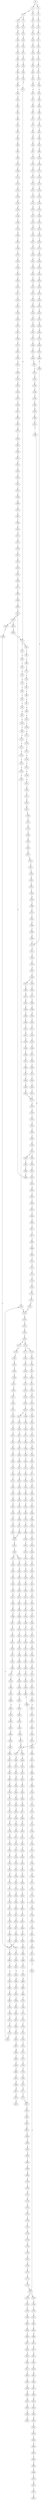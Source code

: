 strict digraph  {
	S0 -> S1 [ label = G ];
	S0 -> S2 [ label = A ];
	S1 -> S3 [ label = G ];
	S1 -> S4 [ label = A ];
	S2 -> S5 [ label = A ];
	S3 -> S6 [ label = G ];
	S3 -> S7 [ label = C ];
	S4 -> S8 [ label = G ];
	S5 -> S9 [ label = C ];
	S6 -> S10 [ label = T ];
	S7 -> S11 [ label = C ];
	S8 -> S12 [ label = C ];
	S9 -> S13 [ label = C ];
	S10 -> S14 [ label = G ];
	S11 -> S15 [ label = C ];
	S12 -> S16 [ label = A ];
	S13 -> S17 [ label = C ];
	S14 -> S18 [ label = T ];
	S15 -> S19 [ label = G ];
	S16 -> S20 [ label = G ];
	S17 -> S21 [ label = G ];
	S18 -> S22 [ label = T ];
	S19 -> S23 [ label = T ];
	S20 -> S24 [ label = T ];
	S21 -> S25 [ label = T ];
	S22 -> S26 [ label = C ];
	S23 -> S27 [ label = C ];
	S24 -> S28 [ label = G ];
	S25 -> S29 [ label = A ];
	S26 -> S30 [ label = C ];
	S27 -> S31 [ label = C ];
	S28 -> S32 [ label = C ];
	S29 -> S33 [ label = C ];
	S30 -> S34 [ label = A ];
	S31 -> S35 [ label = A ];
	S32 -> S36 [ label = A ];
	S33 -> S37 [ label = A ];
	S34 -> S38 [ label = G ];
	S35 -> S39 [ label = G ];
	S36 -> S40 [ label = A ];
	S37 -> S41 [ label = G ];
	S38 -> S42 [ label = C ];
	S39 -> S43 [ label = T ];
	S40 -> S44 [ label = C ];
	S41 -> S45 [ label = C ];
	S42 -> S46 [ label = A ];
	S43 -> S47 [ label = A ];
	S44 -> S48 [ label = A ];
	S45 -> S49 [ label = A ];
	S46 -> S50 [ label = G ];
	S47 -> S51 [ label = G ];
	S48 -> S52 [ label = G ];
	S49 -> S53 [ label = G ];
	S50 -> S54 [ label = A ];
	S51 -> S55 [ label = G ];
	S51 -> S56 [ label = C ];
	S52 -> S57 [ label = C ];
	S53 -> S58 [ label = G ];
	S54 -> S59 [ label = T ];
	S55 -> S60 [ label = G ];
	S56 -> S61 [ label = T ];
	S57 -> S62 [ label = T ];
	S58 -> S63 [ label = T ];
	S59 -> S64 [ label = A ];
	S60 -> S65 [ label = T ];
	S61 -> S66 [ label = C ];
	S62 -> S67 [ label = A ];
	S63 -> S68 [ label = G ];
	S64 -> S69 [ label = A ];
	S65 -> S70 [ label = C ];
	S66 -> S71 [ label = C ];
	S67 -> S72 [ label = C ];
	S68 -> S73 [ label = C ];
	S69 -> S74 [ label = A ];
	S70 -> S75 [ label = A ];
	S71 -> S76 [ label = A ];
	S72 -> S77 [ label = G ];
	S73 -> S78 [ label = A ];
	S74 -> S79 [ label = A ];
	S75 -> S80 [ label = C ];
	S76 -> S81 [ label = C ];
	S77 -> S82 [ label = A ];
	S78 -> S83 [ label = C ];
	S79 -> S84 [ label = A ];
	S80 -> S85 [ label = T ];
	S81 -> S86 [ label = C ];
	S82 -> S87 [ label = G ];
	S83 -> S88 [ label = G ];
	S84 -> S89 [ label = C ];
	S85 -> S90 [ label = C ];
	S86 -> S91 [ label = G ];
	S87 -> S92 [ label = A ];
	S88 -> S93 [ label = C ];
	S89 -> S94 [ label = T ];
	S90 -> S95 [ label = G ];
	S91 -> S96 [ label = G ];
	S92 -> S97 [ label = A ];
	S93 -> S98 [ label = G ];
	S94 -> S99 [ label = T ];
	S95 -> S100 [ label = C ];
	S96 -> S101 [ label = A ];
	S97 -> S102 [ label = C ];
	S98 -> S103 [ label = G ];
	S99 -> S104 [ label = T ];
	S100 -> S105 [ label = T ];
	S101 -> S106 [ label = C ];
	S102 -> S107 [ label = T ];
	S103 -> S108 [ label = T ];
	S104 -> S109 [ label = G ];
	S105 -> S110 [ label = T ];
	S106 -> S111 [ label = G ];
	S107 -> S112 [ label = G ];
	S108 -> S113 [ label = G ];
	S109 -> S114 [ label = C ];
	S110 -> S115 [ label = C ];
	S111 -> S116 [ label = T ];
	S112 -> S117 [ label = G ];
	S113 -> S118 [ label = C ];
	S114 -> S119 [ label = C ];
	S115 -> S120 [ label = A ];
	S116 -> S121 [ label = C ];
	S117 -> S122 [ label = C ];
	S118 -> S123 [ label = C ];
	S119 -> S124 [ label = G ];
	S120 -> S125 [ label = T ];
	S121 -> S126 [ label = G ];
	S122 -> S127 [ label = G ];
	S123 -> S128 [ label = G ];
	S124 -> S129 [ label = T ];
	S125 -> S130 [ label = C ];
	S126 -> S131 [ label = T ];
	S127 -> S132 [ label = C ];
	S128 -> S133 [ label = C ];
	S129 -> S134 [ label = A ];
	S130 -> S135 [ label = C ];
	S131 -> S136 [ label = G ];
	S132 -> S137 [ label = A ];
	S133 -> S138 [ label = A ];
	S134 -> S139 [ label = G ];
	S135 -> S140 [ label = A ];
	S136 -> S141 [ label = A ];
	S137 -> S142 [ label = G ];
	S138 -> S143 [ label = A ];
	S139 -> S144 [ label = C ];
	S140 -> S145 [ label = G ];
	S141 -> S146 [ label = C ];
	S142 -> S147 [ label = C ];
	S143 -> S148 [ label = C ];
	S144 -> S149 [ label = C ];
	S145 -> S150 [ label = A ];
	S146 -> S151 [ label = C ];
	S147 -> S152 [ label = G ];
	S148 -> S153 [ label = C ];
	S149 -> S154 [ label = G ];
	S150 -> S155 [ label = A ];
	S151 -> S156 [ label = G ];
	S152 -> S157 [ label = G ];
	S153 -> S158 [ label = A ];
	S154 -> S159 [ label = G ];
	S155 -> S160 [ label = C ];
	S156 -> S161 [ label = G ];
	S157 -> S162 [ label = G ];
	S158 -> S163 [ label = G ];
	S159 -> S164 [ label = T ];
	S160 -> S165 [ label = C ];
	S161 -> S166 [ label = T ];
	S162 -> S167 [ label = T ];
	S163 -> S168 [ label = T ];
	S164 -> S169 [ label = G ];
	S165 -> S170 [ label = A ];
	S165 -> S171 [ label = G ];
	S166 -> S172 [ label = C ];
	S167 -> S173 [ label = G ];
	S168 -> S174 [ label = C ];
	S169 -> S175 [ label = A ];
	S170 -> S176 [ label = G ];
	S170 -> S177 [ label = C ];
	S171 -> S178 [ label = G ];
	S172 -> S179 [ label = G ];
	S173 -> S180 [ label = C ];
	S174 -> S181 [ label = G ];
	S175 -> S182 [ label = C ];
	S176 -> S183 [ label = A ];
	S177 -> S184 [ label = C ];
	S178 -> S185 [ label = A ];
	S179 -> S186 [ label = C ];
	S180 -> S187 [ label = C ];
	S181 -> S188 [ label = C ];
	S182 -> S189 [ label = G ];
	S183 -> S190 [ label = C ];
	S184 -> S191 [ label = A ];
	S185 -> S192 [ label = C ];
	S186 -> S193 [ label = G ];
	S187 -> S194 [ label = G ];
	S188 -> S195 [ label = G ];
	S189 -> S196 [ label = T ];
	S190 -> S197 [ label = T ];
	S191 -> S198 [ label = C ];
	S192 -> S199 [ label = G ];
	S193 -> S200 [ label = T ];
	S194 -> S201 [ label = C ];
	S195 -> S202 [ label = C ];
	S196 -> S203 [ label = G ];
	S197 -> S204 [ label = C ];
	S198 -> S205 [ label = C ];
	S199 -> S206 [ label = C ];
	S200 -> S207 [ label = A ];
	S201 -> S208 [ label = C ];
	S202 -> S209 [ label = A ];
	S203 -> S210 [ label = G ];
	S204 -> S211 [ label = C ];
	S205 -> S212 [ label = C ];
	S206 -> S213 [ label = C ];
	S207 -> S214 [ label = G ];
	S208 -> S215 [ label = G ];
	S209 -> S216 [ label = G ];
	S210 -> S217 [ label = G ];
	S211 -> S218 [ label = C ];
	S212 -> S219 [ label = C ];
	S213 -> S220 [ label = C ];
	S214 -> S221 [ label = C ];
	S215 -> S222 [ label = G ];
	S216 -> S223 [ label = C ];
	S217 -> S224 [ label = T ];
	S218 -> S225 [ label = A ];
	S219 -> S226 [ label = T ];
	S220 -> S227 [ label = A ];
	S221 -> S228 [ label = C ];
	S222 -> S229 [ label = T ];
	S223 -> S230 [ label = C ];
	S224 -> S231 [ label = A ];
	S225 -> S232 [ label = T ];
	S226 -> S233 [ label = T ];
	S227 -> S234 [ label = T ];
	S228 -> S235 [ label = G ];
	S229 -> S236 [ label = G ];
	S230 -> S237 [ label = G ];
	S231 -> S238 [ label = C ];
	S232 -> S239 [ label = C ];
	S233 -> S240 [ label = C ];
	S234 -> S241 [ label = C ];
	S235 -> S242 [ label = C ];
	S236 -> S243 [ label = G ];
	S237 -> S244 [ label = G ];
	S238 -> S245 [ label = T ];
	S239 -> S246 [ label = T ];
	S240 -> S247 [ label = C ];
	S240 -> S248 [ label = G ];
	S241 -> S249 [ label = G ];
	S242 -> S250 [ label = T ];
	S243 -> S251 [ label = T ];
	S244 -> S252 [ label = T ];
	S245 -> S253 [ label = A ];
	S246 -> S254 [ label = G ];
	S247 -> S255 [ label = T ];
	S248 -> S256 [ label = A ];
	S249 -> S257 [ label = T ];
	S250 -> S258 [ label = G ];
	S251 -> S259 [ label = G ];
	S252 -> S260 [ label = G ];
	S253 -> S261 [ label = T ];
	S254 -> S262 [ label = C ];
	S255 -> S263 [ label = G ];
	S256 -> S264 [ label = T ];
	S257 -> S265 [ label = C ];
	S258 -> S266 [ label = G ];
	S259 -> S267 [ label = G ];
	S260 -> S268 [ label = G ];
	S261 -> S269 [ label = T ];
	S262 -> S270 [ label = C ];
	S263 -> S271 [ label = T ];
	S264 -> S272 [ label = C ];
	S265 -> S273 [ label = C ];
	S266 -> S274 [ label = A ];
	S267 -> S275 [ label = A ];
	S268 -> S276 [ label = A ];
	S269 -> S277 [ label = G ];
	S270 -> S278 [ label = A ];
	S271 -> S279 [ label = C ];
	S272 -> S280 [ label = G ];
	S273 -> S281 [ label = T ];
	S274 -> S282 [ label = A ];
	S275 -> S283 [ label = A ];
	S276 -> S284 [ label = A ];
	S277 -> S285 [ label = G ];
	S278 -> S286 [ label = G ];
	S279 -> S287 [ label = C ];
	S280 -> S288 [ label = T ];
	S281 -> S289 [ label = C ];
	S282 -> S290 [ label = G ];
	S283 -> S291 [ label = C ];
	S284 -> S292 [ label = G ];
	S285 -> S293 [ label = A ];
	S286 -> S294 [ label = T ];
	S287 -> S295 [ label = T ];
	S288 -> S296 [ label = T ];
	S289 -> S297 [ label = T ];
	S290 -> S298 [ label = A ];
	S291 -> S299 [ label = C ];
	S292 -> S300 [ label = A ];
	S293 -> S301 [ label = A ];
	S294 -> S302 [ label = C ];
	S295 -> S303 [ label = T ];
	S296 -> S304 [ label = T ];
	S297 -> S305 [ label = T ];
	S298 -> S306 [ label = A ];
	S299 -> S307 [ label = T ];
	S300 -> S308 [ label = A ];
	S301 -> S309 [ label = C ];
	S302 -> S310 [ label = G ];
	S303 -> S311 [ label = G ];
	S304 -> S312 [ label = G ];
	S305 -> S313 [ label = C ];
	S306 -> S314 [ label = C ];
	S307 -> S315 [ label = C ];
	S308 -> S314 [ label = C ];
	S309 -> S316 [ label = G ];
	S310 -> S317 [ label = T ];
	S311 -> S318 [ label = T ];
	S312 -> S319 [ label = T ];
	S313 -> S320 [ label = T ];
	S314 -> S321 [ label = G ];
	S315 -> S322 [ label = G ];
	S316 -> S323 [ label = G ];
	S317 -> S324 [ label = A ];
	S318 -> S325 [ label = A ];
	S319 -> S326 [ label = A ];
	S320 -> S327 [ label = C ];
	S321 -> S328 [ label = G ];
	S322 -> S329 [ label = G ];
	S323 -> S330 [ label = T ];
	S324 -> S331 [ label = A ];
	S325 -> S332 [ label = G ];
	S326 -> S333 [ label = G ];
	S327 -> S334 [ label = G ];
	S328 -> S335 [ label = C ];
	S329 -> S336 [ label = C ];
	S330 -> S337 [ label = A ];
	S331 -> S338 [ label = G ];
	S332 -> S339 [ label = G ];
	S333 -> S340 [ label = G ];
	S334 -> S341 [ label = G ];
	S335 -> S342 [ label = A ];
	S336 -> S343 [ label = A ];
	S337 -> S344 [ label = C ];
	S338 -> S345 [ label = A ];
	S339 -> S346 [ label = A ];
	S340 -> S347 [ label = A ];
	S341 -> S348 [ label = A ];
	S342 -> S349 [ label = C ];
	S343 -> S350 [ label = C ];
	S344 -> S351 [ label = G ];
	S345 -> S352 [ label = C ];
	S346 -> S353 [ label = G ];
	S347 -> S354 [ label = A ];
	S348 -> S355 [ label = G ];
	S349 -> S356 [ label = C ];
	S349 -> S357 [ label = T ];
	S350 -> S358 [ label = G ];
	S351 -> S359 [ label = A ];
	S352 -> S360 [ label = G ];
	S353 -> S361 [ label = A ];
	S354 -> S362 [ label = A ];
	S355 -> S363 [ label = A ];
	S356 -> S364 [ label = G ];
	S357 -> S365 [ label = G ];
	S358 -> S366 [ label = C ];
	S359 -> S367 [ label = A ];
	S360 -> S368 [ label = G ];
	S361 -> S369 [ label = G ];
	S362 -> S370 [ label = G ];
	S363 -> S371 [ label = G ];
	S364 -> S372 [ label = G ];
	S365 -> S373 [ label = G ];
	S366 -> S374 [ label = G ];
	S367 -> S375 [ label = G ];
	S368 -> S376 [ label = C ];
	S369 -> S377 [ label = G ];
	S370 -> S378 [ label = G ];
	S371 -> S379 [ label = G ];
	S372 -> S380 [ label = G ];
	S373 -> S381 [ label = G ];
	S374 -> S382 [ label = C ];
	S375 -> S383 [ label = A ];
	S376 -> S384 [ label = T ];
	S377 -> S385 [ label = T ];
	S378 -> S386 [ label = T ];
	S379 -> S387 [ label = T ];
	S380 -> S388 [ label = A ];
	S381 -> S389 [ label = A ];
	S382 -> S390 [ label = G ];
	S383 -> S391 [ label = A ];
	S384 -> S392 [ label = C ];
	S385 -> S393 [ label = C ];
	S386 -> S394 [ label = C ];
	S387 -> S393 [ label = C ];
	S388 -> S395 [ label = A ];
	S389 -> S396 [ label = A ];
	S390 -> S397 [ label = C ];
	S390 -> S398 [ label = G ];
	S391 -> S399 [ label = G ];
	S392 -> S400 [ label = T ];
	S393 -> S401 [ label = C ];
	S394 -> S402 [ label = C ];
	S395 -> S403 [ label = T ];
	S396 -> S404 [ label = C ];
	S397 -> S405 [ label = G ];
	S398 -> S406 [ label = C ];
	S399 -> S407 [ label = T ];
	S400 -> S408 [ label = C ];
	S401 -> S409 [ label = C ];
	S402 -> S410 [ label = C ];
	S403 -> S411 [ label = T ];
	S404 -> S412 [ label = T ];
	S405 -> S413 [ label = T ];
	S406 -> S414 [ label = T ];
	S407 -> S415 [ label = G ];
	S408 -> S416 [ label = G ];
	S409 -> S417 [ label = A ];
	S409 -> S418 [ label = G ];
	S410 -> S419 [ label = G ];
	S411 -> S420 [ label = G ];
	S412 -> S421 [ label = G ];
	S413 -> S422 [ label = C ];
	S414 -> S423 [ label = G ];
	S415 -> S424 [ label = T ];
	S416 -> S425 [ label = A ];
	S417 -> S426 [ label = G ];
	S418 -> S427 [ label = G ];
	S419 -> S428 [ label = A ];
	S420 -> S429 [ label = A ];
	S421 -> S430 [ label = G ];
	S422 -> S431 [ label = G ];
	S423 -> S432 [ label = G ];
	S424 -> S433 [ label = C ];
	S425 -> S434 [ label = A ];
	S426 -> S435 [ label = A ];
	S427 -> S436 [ label = A ];
	S428 -> S437 [ label = A ];
	S429 -> S438 [ label = A ];
	S430 -> S439 [ label = A ];
	S431 -> S440 [ label = A ];
	S432 -> S441 [ label = A ];
	S433 -> S442 [ label = C ];
	S434 -> S443 [ label = G ];
	S435 -> S444 [ label = G ];
	S436 -> S445 [ label = G ];
	S437 -> S446 [ label = G ];
	S438 -> S447 [ label = C ];
	S439 -> S448 [ label = C ];
	S440 -> S449 [ label = C ];
	S441 -> S450 [ label = A ];
	S442 -> S451 [ label = T ];
	S443 -> S452 [ label = T ];
	S444 -> S453 [ label = C ];
	S445 -> S454 [ label = G ];
	S446 -> S455 [ label = T ];
	S447 -> S456 [ label = C ];
	S448 -> S457 [ label = C ];
	S449 -> S458 [ label = G ];
	S450 -> S459 [ label = T ];
	S451 -> S460 [ label = G ];
	S452 -> S461 [ label = C ];
	S453 -> S462 [ label = C ];
	S454 -> S463 [ label = C ];
	S455 -> S464 [ label = C ];
	S456 -> S465 [ label = C ];
	S457 -> S466 [ label = C ];
	S458 -> S467 [ label = C ];
	S459 -> S468 [ label = G ];
	S460 -> S469 [ label = G ];
	S461 -> S470 [ label = G ];
	S462 -> S471 [ label = A ];
	S463 -> S472 [ label = G ];
	S464 -> S473 [ label = G ];
	S465 -> S474 [ label = G ];
	S466 -> S475 [ label = G ];
	S467 -> S476 [ label = G ];
	S468 -> S477 [ label = G ];
	S469 -> S478 [ label = C ];
	S470 -> S479 [ label = C ];
	S471 -> S480 [ label = C ];
	S472 -> S481 [ label = T ];
	S473 -> S482 [ label = A ];
	S474 -> S483 [ label = T ];
	S475 -> S484 [ label = T ];
	S476 -> S485 [ label = C ];
	S477 -> S486 [ label = G ];
	S478 -> S487 [ label = C ];
	S479 -> S488 [ label = G ];
	S480 -> S489 [ label = G ];
	S481 -> S490 [ label = G ];
	S482 -> S491 [ label = G ];
	S483 -> S492 [ label = C ];
	S484 -> S493 [ label = C ];
	S485 -> S494 [ label = C ];
	S486 -> S495 [ label = G ];
	S487 -> S496 [ label = T ];
	S488 -> S497 [ label = G ];
	S489 -> S498 [ label = G ];
	S490 -> S499 [ label = G ];
	S491 -> S500 [ label = G ];
	S492 -> S501 [ label = T ];
	S493 -> S502 [ label = T ];
	S494 -> S503 [ label = T ];
	S495 -> S504 [ label = T ];
	S496 -> S505 [ label = G ];
	S497 -> S506 [ label = C ];
	S498 -> S507 [ label = T ];
	S499 -> S508 [ label = T ];
	S500 -> S509 [ label = T ];
	S501 -> S510 [ label = C ];
	S502 -> S510 [ label = C ];
	S503 -> S511 [ label = C ];
	S504 -> S512 [ label = C ];
	S505 -> S513 [ label = G ];
	S506 -> S514 [ label = T ];
	S507 -> S515 [ label = T ];
	S508 -> S516 [ label = A ];
	S509 -> S517 [ label = A ];
	S510 -> S518 [ label = G ];
	S511 -> S519 [ label = G ];
	S512 -> S520 [ label = C ];
	S513 -> S521 [ label = G ];
	S514 -> S522 [ label = A ];
	S515 -> S523 [ label = A ];
	S516 -> S524 [ label = T ];
	S517 -> S525 [ label = T ];
	S518 -> S526 [ label = G ];
	S519 -> S527 [ label = G ];
	S520 -> S528 [ label = G ];
	S521 -> S529 [ label = T ];
	S522 -> S530 [ label = T ];
	S523 -> S531 [ label = C ];
	S524 -> S532 [ label = G ];
	S525 -> S533 [ label = A ];
	S526 -> S534 [ label = C ];
	S527 -> S535 [ label = G ];
	S528 -> S536 [ label = C ];
	S529 -> S537 [ label = C ];
	S530 -> S538 [ label = A ];
	S531 -> S539 [ label = T ];
	S532 -> S540 [ label = A ];
	S533 -> S541 [ label = A ];
	S534 -> S542 [ label = A ];
	S535 -> S543 [ label = C ];
	S536 -> S544 [ label = C ];
	S537 -> S545 [ label = C ];
	S538 -> S546 [ label = G ];
	S539 -> S547 [ label = G ];
	S540 -> S548 [ label = G ];
	S541 -> S549 [ label = G ];
	S542 -> S550 [ label = C ];
	S543 -> S551 [ label = T ];
	S544 -> S552 [ label = G ];
	S545 -> S553 [ label = C ];
	S546 -> S554 [ label = T ];
	S547 -> S555 [ label = C ];
	S548 -> S556 [ label = C ];
	S549 -> S557 [ label = T ];
	S550 -> S558 [ label = C ];
	S551 -> S559 [ label = C ];
	S552 -> S560 [ label = G ];
	S553 -> S561 [ label = G ];
	S554 -> S562 [ label = A ];
	S555 -> S563 [ label = A ];
	S556 -> S564 [ label = G ];
	S557 -> S565 [ label = C ];
	S558 -> S566 [ label = G ];
	S559 -> S567 [ label = A ];
	S560 -> S568 [ label = A ];
	S561 -> S569 [ label = A ];
	S562 -> S570 [ label = G ];
	S563 -> S571 [ label = G ];
	S564 -> S572 [ label = G ];
	S565 -> S573 [ label = G ];
	S566 -> S574 [ label = A ];
	S567 -> S575 [ label = C ];
	S568 -> S576 [ label = A ];
	S569 -> S577 [ label = G ];
	S570 -> S578 [ label = C ];
	S571 -> S579 [ label = A ];
	S572 -> S580 [ label = T ];
	S573 -> S581 [ label = T ];
	S574 -> S582 [ label = G ];
	S574 -> S583 [ label = A ];
	S575 -> S584 [ label = G ];
	S576 -> S585 [ label = C ];
	S577 -> S586 [ label = T ];
	S578 -> S587 [ label = C ];
	S579 -> S588 [ label = C ];
	S580 -> S589 [ label = C ];
	S581 -> S590 [ label = G ];
	S582 -> S591 [ label = T ];
	S583 -> S592 [ label = T ];
	S584 -> S593 [ label = T ];
	S585 -> S594 [ label = T ];
	S586 -> S595 [ label = C ];
	S587 -> S596 [ label = G ];
	S588 -> S597 [ label = G ];
	S589 -> S598 [ label = G ];
	S590 -> S599 [ label = G ];
	S591 -> S600 [ label = C ];
	S592 -> S601 [ label = G ];
	S593 -> S602 [ label = C ];
	S594 -> S603 [ label = G ];
	S595 -> S604 [ label = C ];
	S596 -> S605 [ label = A ];
	S597 -> S606 [ label = G ];
	S598 -> S607 [ label = C ];
	S599 -> S608 [ label = T ];
	S600 -> S609 [ label = C ];
	S601 -> S610 [ label = T ];
	S602 -> S611 [ label = C ];
	S603 -> S612 [ label = C ];
	S604 -> S613 [ label = A ];
	S605 -> S614 [ label = A ];
	S606 -> S615 [ label = A ];
	S607 -> S616 [ label = A ];
	S608 -> S617 [ label = A ];
	S609 -> S613 [ label = A ];
	S610 -> S618 [ label = A ];
	S611 -> S619 [ label = A ];
	S612 -> S620 [ label = A ];
	S613 -> S621 [ label = G ];
	S614 -> S622 [ label = A ];
	S615 -> S623 [ label = C ];
	S616 -> S624 [ label = C ];
	S617 -> S625 [ label = C ];
	S618 -> S626 [ label = G ];
	S619 -> S627 [ label = G ];
	S620 -> S628 [ label = A ];
	S621 -> S629 [ label = T ];
	S621 -> S630 [ label = C ];
	S622 -> S631 [ label = C ];
	S623 -> S632 [ label = A ];
	S624 -> S633 [ label = G ];
	S625 -> S634 [ label = C ];
	S626 -> S635 [ label = T ];
	S627 -> S636 [ label = C ];
	S628 -> S637 [ label = C ];
	S629 -> S638 [ label = A ];
	S630 -> S639 [ label = T ];
	S631 -> S640 [ label = C ];
	S632 -> S641 [ label = C ];
	S633 -> S642 [ label = C ];
	S634 -> S643 [ label = G ];
	S635 -> S644 [ label = T ];
	S636 -> S645 [ label = T ];
	S637 -> S646 [ label = C ];
	S638 -> S51 [ label = G ];
	S639 -> S647 [ label = T ];
	S640 -> S648 [ label = C ];
	S641 -> S649 [ label = A ];
	S642 -> S650 [ label = G ];
	S643 -> S651 [ label = G ];
	S644 -> S652 [ label = T ];
	S645 -> S647 [ label = T ];
	S646 -> S653 [ label = A ];
	S647 -> S654 [ label = C ];
	S648 -> S655 [ label = C ];
	S649 -> S656 [ label = C ];
	S650 -> S657 [ label = C ];
	S651 -> S658 [ label = T ];
	S652 -> S659 [ label = C ];
	S653 -> S660 [ label = G ];
	S654 -> S661 [ label = A ];
	S655 -> S662 [ label = G ];
	S656 -> S663 [ label = C ];
	S657 -> S390 [ label = G ];
	S658 -> S664 [ label = G ];
	S659 -> S665 [ label = A ];
	S660 -> S666 [ label = A ];
	S661 -> S667 [ label = C ];
	S662 -> S668 [ label = A ];
	S663 -> S669 [ label = T ];
	S664 -> S670 [ label = G ];
	S665 -> S671 [ label = C ];
	S666 -> S672 [ label = A ];
	S667 -> S673 [ label = G ];
	S668 -> S674 [ label = C ];
	S669 -> S675 [ label = C ];
	S670 -> S676 [ label = T ];
	S671 -> S677 [ label = T ];
	S672 -> S678 [ label = C ];
	S673 -> S679 [ label = C ];
	S674 -> S680 [ label = T ];
	S675 -> S681 [ label = T ];
	S676 -> S682 [ label = T ];
	S677 -> S683 [ label = C ];
	S678 -> S684 [ label = A ];
	S679 -> S685 [ label = C ];
	S680 -> S686 [ label = A ];
	S681 -> S687 [ label = A ];
	S682 -> S688 [ label = A ];
	S683 -> S689 [ label = C ];
	S684 -> S690 [ label = G ];
	S685 -> S691 [ label = C ];
	S686 -> S692 [ label = G ];
	S687 -> S693 [ label = G ];
	S688 -> S694 [ label = G ];
	S689 -> S695 [ label = T ];
	S690 -> S696 [ label = C ];
	S691 -> S697 [ label = T ];
	S692 -> S698 [ label = A ];
	S693 -> S699 [ label = A ];
	S694 -> S700 [ label = A ];
	S695 -> S701 [ label = T ];
	S696 -> S702 [ label = C ];
	S697 -> S703 [ label = T ];
	S698 -> S704 [ label = A ];
	S699 -> S705 [ label = A ];
	S700 -> S706 [ label = A ];
	S701 -> S707 [ label = T ];
	S702 -> S708 [ label = G ];
	S703 -> S709 [ label = C ];
	S704 -> S710 [ label = T ];
	S705 -> S711 [ label = C ];
	S706 -> S712 [ label = G ];
	S707 -> S713 [ label = C ];
	S708 -> S714 [ label = T ];
	S709 -> S715 [ label = A ];
	S710 -> S716 [ label = C ];
	S711 -> S717 [ label = G ];
	S712 -> S718 [ label = G ];
	S713 -> S719 [ label = A ];
	S714 -> S720 [ label = C ];
	S715 -> S721 [ label = T ];
	S716 -> S722 [ label = G ];
	S717 -> S723 [ label = A ];
	S718 -> S724 [ label = G ];
	S719 -> S725 [ label = T ];
	S720 -> S726 [ label = C ];
	S721 -> S727 [ label = C ];
	S722 -> S728 [ label = G ];
	S723 -> S729 [ label = G ];
	S724 -> S730 [ label = G ];
	S725 -> S731 [ label = C ];
	S726 -> S732 [ label = T ];
	S727 -> S733 [ label = C ];
	S728 -> S734 [ label = G ];
	S729 -> S735 [ label = G ];
	S730 -> S736 [ label = G ];
	S731 -> S737 [ label = C ];
	S732 -> S738 [ label = C ];
	S733 -> S140 [ label = A ];
	S734 -> S739 [ label = T ];
	S735 -> S740 [ label = T ];
	S736 -> S741 [ label = T ];
	S737 -> S742 [ label = A ];
	S738 -> S743 [ label = T ];
	S739 -> S744 [ label = A ];
	S740 -> S745 [ label = G ];
	S741 -> S746 [ label = C ];
	S742 -> S145 [ label = G ];
	S743 -> S747 [ label = G ];
	S744 -> S748 [ label = T ];
	S745 -> S749 [ label = T ];
	S746 -> S750 [ label = C ];
	S747 -> S751 [ label = T ];
	S748 -> S752 [ label = C ];
	S749 -> S753 [ label = C ];
	S750 -> S754 [ label = G ];
	S751 -> S755 [ label = C ];
	S752 -> S756 [ label = C ];
	S753 -> S757 [ label = C ];
	S754 -> S758 [ label = T ];
	S755 -> S759 [ label = G ];
	S756 -> S760 [ label = C ];
	S757 -> S761 [ label = C ];
	S758 -> S762 [ label = C ];
	S759 -> S763 [ label = T ];
	S760 -> S764 [ label = G ];
	S761 -> S765 [ label = T ];
	S762 -> S766 [ label = G ];
	S763 -> S767 [ label = G ];
	S764 -> S768 [ label = A ];
	S765 -> S769 [ label = G ];
	S766 -> S770 [ label = G ];
	S767 -> S771 [ label = G ];
	S768 -> S772 [ label = A ];
	S769 -> S773 [ label = T ];
	S770 -> S774 [ label = A ];
	S771 -> S775 [ label = T ];
	S772 -> S776 [ label = A ];
	S773 -> S777 [ label = C ];
	S774 -> S778 [ label = A ];
	S775 -> S617 [ label = A ];
	S776 -> S779 [ label = G ];
	S777 -> S780 [ label = C ];
	S778 -> S781 [ label = C ];
	S779 -> S782 [ label = T ];
	S780 -> S783 [ label = T ];
	S781 -> S784 [ label = A ];
	S781 -> S785 [ label = T ];
	S782 -> S786 [ label = G ];
	S783 -> S787 [ label = A ];
	S784 -> S788 [ label = G ];
	S785 -> S789 [ label = A ];
	S786 -> S790 [ label = T ];
	S787 -> S791 [ label = C ];
	S788 -> S792 [ label = G ];
	S789 -> S793 [ label = C ];
	S790 -> S794 [ label = C ];
	S791 -> S795 [ label = T ];
	S792 -> S796 [ label = A ];
	S793 -> S797 [ label = A ];
	S794 -> S798 [ label = G ];
	S795 -> S799 [ label = A ];
	S796 -> S800 [ label = A ];
	S797 -> S801 [ label = A ];
	S798 -> S802 [ label = T ];
	S799 -> S803 [ label = C ];
	S800 -> S804 [ label = T ];
	S801 -> S805 [ label = C ];
	S802 -> S806 [ label = C ];
	S803 -> S807 [ label = C ];
	S804 -> S808 [ label = A ];
	S805 -> S809 [ label = G ];
	S806 -> S810 [ label = G ];
	S807 -> S811 [ label = A ];
	S808 -> S812 [ label = G ];
	S809 -> S813 [ label = A ];
	S810 -> S814 [ label = G ];
	S811 -> S815 [ label = G ];
	S812 -> S816 [ label = T ];
	S813 -> S817 [ label = A ];
	S814 -> S818 [ label = A ];
	S815 -> S819 [ label = G ];
	S816 -> S820 [ label = C ];
	S817 -> S821 [ label = A ];
	S818 -> S822 [ label = A ];
	S819 -> S823 [ label = A ];
	S820 -> S824 [ label = T ];
	S821 -> S825 [ label = A ];
	S822 -> S781 [ label = C ];
	S823 -> S826 [ label = G ];
	S824 -> S827 [ label = C ];
	S825 -> S828 [ label = C ];
	S826 -> S829 [ label = A ];
	S827 -> S830 [ label = T ];
	S828 -> S831 [ label = A ];
	S829 -> S832 [ label = G ];
	S830 -> S833 [ label = C ];
	S831 -> S834 [ label = G ];
	S832 -> S835 [ label = T ];
	S833 -> S836 [ label = T ];
	S834 -> S837 [ label = A ];
	S835 -> S838 [ label = C ];
	S836 -> S839 [ label = G ];
	S837 -> S840 [ label = A ];
	S838 -> S841 [ label = A ];
	S839 -> S842 [ label = A ];
	S840 -> S843 [ label = G ];
	S841 -> S844 [ label = G ];
	S842 -> S845 [ label = G ];
	S843 -> S846 [ label = G ];
	S844 -> S847 [ label = G ];
	S845 -> S848 [ label = T ];
	S846 -> S849 [ label = G ];
	S847 -> S850 [ label = A ];
	S848 -> S851 [ label = A ];
	S849 -> S852 [ label = G ];
	S850 -> S853 [ label = C ];
	S852 -> S854 [ label = T ];
	S853 -> S855 [ label = C ];
	S854 -> S856 [ label = C ];
	S855 -> S857 [ label = A ];
	S856 -> S858 [ label = T ];
	S857 -> S859 [ label = G ];
	S858 -> S860 [ label = C ];
	S859 -> S861 [ label = T ];
	S860 -> S862 [ label = T ];
	S861 -> S863 [ label = C ];
	S862 -> S864 [ label = C ];
	S863 -> S865 [ label = T ];
	S864 -> S866 [ label = G ];
	S865 -> S867 [ label = C ];
	S866 -> S868 [ label = T ];
	S867 -> S869 [ label = T ];
	S868 -> S870 [ label = G ];
	S869 -> S871 [ label = G ];
	S870 -> S872 [ label = G ];
	S871 -> S873 [ label = T ];
	S872 -> S874 [ label = T ];
	S873 -> S875 [ label = A ];
	S874 -> S876 [ label = A ];
}
